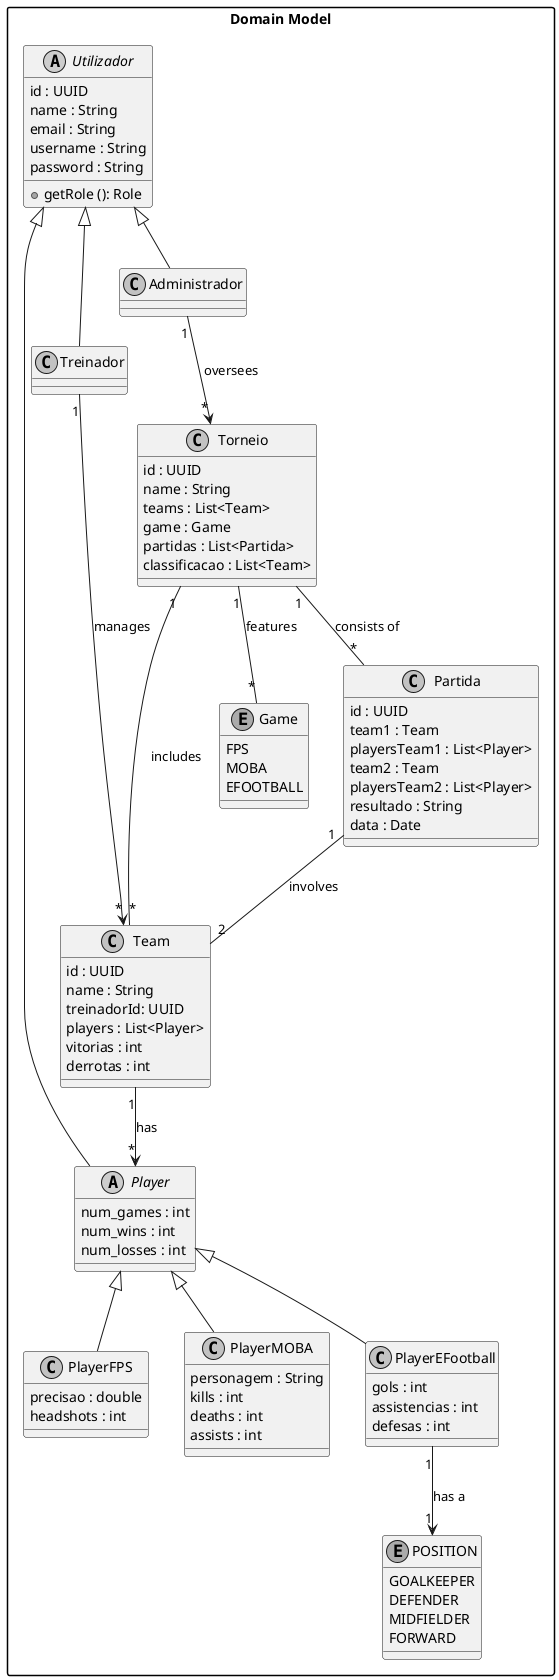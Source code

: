     @startuml
skinparam monochrome true
skinparam packageStyle rectangle
skinparam shadowing false

package "Domain Model" {

    abstract class Utilizador{
    id : UUID
    name : String
    email : String
    username : String
    password : String
    + getRole (): Role
    }

    abstract class Player extends Utilizador{
    num_games : int
    num_wins : int
    num_losses : int
    }

    class PlayerFPS extends Player{
    precisao : double
    headshots : int
    }
    class PlayerMOBA extends Player{
    personagem : String
    kills : int
    deaths : int
    assists : int
    }
    class PlayerEFootball extends Player{
    gols : int
    assistencias : int
    defesas : int
    }

    enum POSITION{
    GOALKEEPER
    DEFENDER
    MIDFIELDER
    FORWARD
    }

    class Team{
    id : UUID
    name : String
    treinadorId: UUID
    players : List<Player>
    vitorias : int
    derrotas : int
    }

    class Treinador extends Utilizador{
    }

    class Administrador extends Utilizador{
    }

    class Torneio{
    id : UUID
    name : String
    teams : List<Team>
    game : Game
    partidas : List<Partida>
    classificacao : List<Team>
    }

    enum Game{
    FPS
    MOBA
    EFOOTBALL
    }

    class Partida{
    id : UUID
    team1 : Team
    playersTeam1 : List<Player>
    team2 : Team
    playersTeam2 : List<Player>
    resultado : String
    data : Date
}

Team "1" --> "*" Player : has
PlayerEFootball "1" --> "1" POSITION : has a

Treinador "1" --> "*" Team : manages
Administrador "1" --> "*" Torneio : oversees

Torneio "1" -- "*" Team : includes
Torneio "1" -- "*" Game : features
Torneio "1" -- "*" Partida : consists of

Partida "1" -- "2" Team : involves

}

@enduml